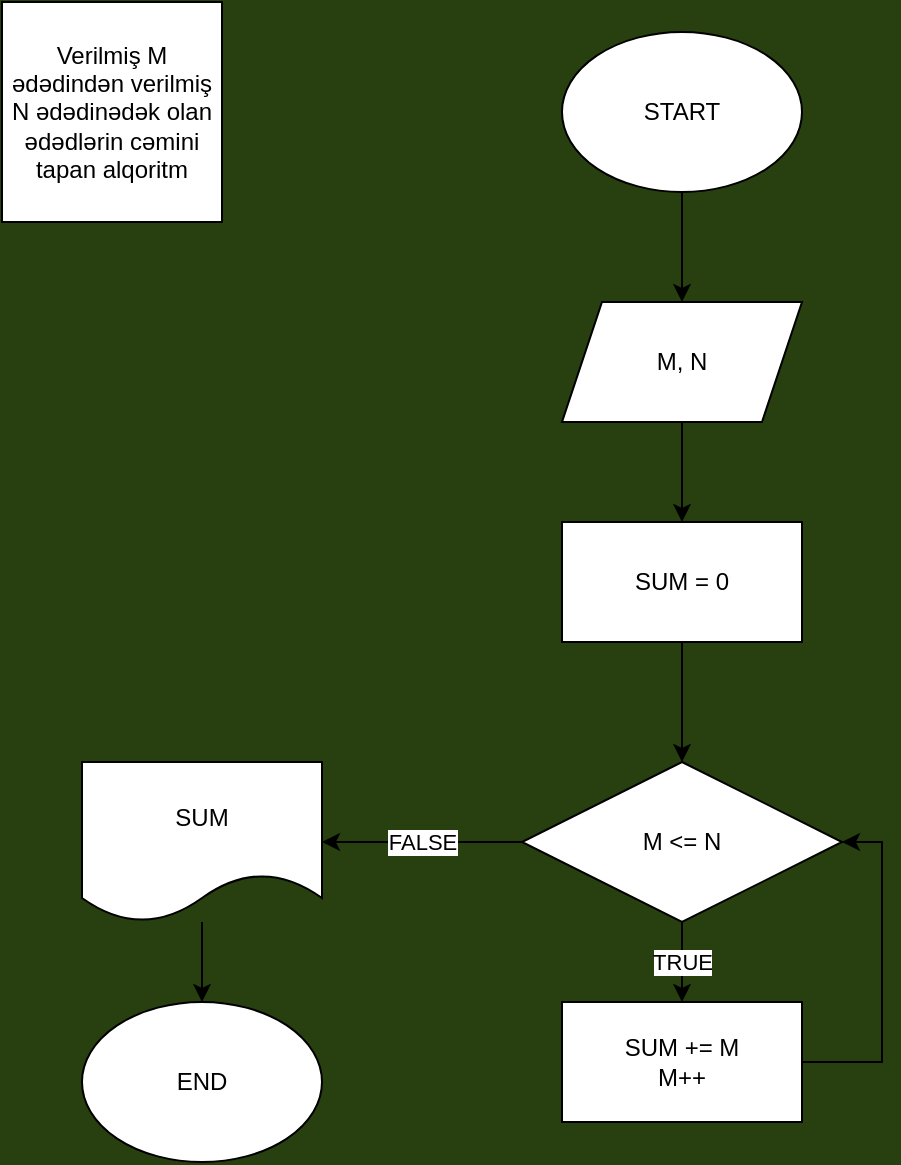 <mxfile version="22.1.2" type="device">
  <diagram name="Page-1" id="2CYfv3F3mXRHUTfYbSiP">
    <mxGraphModel dx="1036" dy="654" grid="1" gridSize="10" guides="1" tooltips="1" connect="1" arrows="1" fold="1" page="1" pageScale="1" pageWidth="850" pageHeight="1100" background="#28400F" math="0" shadow="0">
      <root>
        <mxCell id="0" />
        <mxCell id="1" parent="0" />
        <mxCell id="hQLZ_GexM7wEGeoBwCH--1" value="Verilmiş M ədədindən verilmiş N ədədinədək olan ədədlərin cəmini tapan alqoritm" style="whiteSpace=wrap;html=1;aspect=fixed;" vertex="1" parent="1">
          <mxGeometry x="80" y="40" width="110" height="110" as="geometry" />
        </mxCell>
        <mxCell id="hQLZ_GexM7wEGeoBwCH--4" value="" style="edgeStyle=orthogonalEdgeStyle;rounded=0;orthogonalLoop=1;jettySize=auto;html=1;" edge="1" parent="1" source="hQLZ_GexM7wEGeoBwCH--2" target="hQLZ_GexM7wEGeoBwCH--3">
          <mxGeometry relative="1" as="geometry" />
        </mxCell>
        <mxCell id="hQLZ_GexM7wEGeoBwCH--2" value="START" style="ellipse;whiteSpace=wrap;html=1;" vertex="1" parent="1">
          <mxGeometry x="360" y="55" width="120" height="80" as="geometry" />
        </mxCell>
        <mxCell id="hQLZ_GexM7wEGeoBwCH--6" value="" style="edgeStyle=orthogonalEdgeStyle;rounded=0;orthogonalLoop=1;jettySize=auto;html=1;" edge="1" parent="1" source="hQLZ_GexM7wEGeoBwCH--3" target="hQLZ_GexM7wEGeoBwCH--5">
          <mxGeometry relative="1" as="geometry" />
        </mxCell>
        <mxCell id="hQLZ_GexM7wEGeoBwCH--3" value="M, N" style="shape=parallelogram;perimeter=parallelogramPerimeter;whiteSpace=wrap;html=1;fixedSize=1;" vertex="1" parent="1">
          <mxGeometry x="360" y="190" width="120" height="60" as="geometry" />
        </mxCell>
        <mxCell id="hQLZ_GexM7wEGeoBwCH--8" value="" style="edgeStyle=orthogonalEdgeStyle;rounded=0;orthogonalLoop=1;jettySize=auto;html=1;" edge="1" parent="1" source="hQLZ_GexM7wEGeoBwCH--5" target="hQLZ_GexM7wEGeoBwCH--7">
          <mxGeometry relative="1" as="geometry" />
        </mxCell>
        <mxCell id="hQLZ_GexM7wEGeoBwCH--5" value="SUM = 0" style="whiteSpace=wrap;html=1;" vertex="1" parent="1">
          <mxGeometry x="360" y="300" width="120" height="60" as="geometry" />
        </mxCell>
        <mxCell id="hQLZ_GexM7wEGeoBwCH--10" value="TRUE" style="edgeStyle=orthogonalEdgeStyle;rounded=0;orthogonalLoop=1;jettySize=auto;html=1;" edge="1" parent="1" source="hQLZ_GexM7wEGeoBwCH--7" target="hQLZ_GexM7wEGeoBwCH--9">
          <mxGeometry relative="1" as="geometry" />
        </mxCell>
        <mxCell id="hQLZ_GexM7wEGeoBwCH--13" value="FALSE" style="edgeStyle=orthogonalEdgeStyle;rounded=0;orthogonalLoop=1;jettySize=auto;html=1;" edge="1" parent="1" source="hQLZ_GexM7wEGeoBwCH--7" target="hQLZ_GexM7wEGeoBwCH--12">
          <mxGeometry relative="1" as="geometry" />
        </mxCell>
        <mxCell id="hQLZ_GexM7wEGeoBwCH--7" value="M &amp;lt;= N" style="rhombus;whiteSpace=wrap;html=1;" vertex="1" parent="1">
          <mxGeometry x="340" y="420" width="160" height="80" as="geometry" />
        </mxCell>
        <mxCell id="hQLZ_GexM7wEGeoBwCH--11" style="edgeStyle=orthogonalEdgeStyle;rounded=0;orthogonalLoop=1;jettySize=auto;html=1;entryX=1;entryY=0.5;entryDx=0;entryDy=0;" edge="1" parent="1" source="hQLZ_GexM7wEGeoBwCH--9" target="hQLZ_GexM7wEGeoBwCH--7">
          <mxGeometry relative="1" as="geometry">
            <Array as="points">
              <mxPoint x="520" y="570" />
              <mxPoint x="520" y="460" />
            </Array>
          </mxGeometry>
        </mxCell>
        <mxCell id="hQLZ_GexM7wEGeoBwCH--9" value="SUM += M&lt;br&gt;M++" style="whiteSpace=wrap;html=1;" vertex="1" parent="1">
          <mxGeometry x="360" y="540" width="120" height="60" as="geometry" />
        </mxCell>
        <mxCell id="hQLZ_GexM7wEGeoBwCH--15" value="" style="edgeStyle=orthogonalEdgeStyle;rounded=0;orthogonalLoop=1;jettySize=auto;html=1;" edge="1" parent="1" source="hQLZ_GexM7wEGeoBwCH--12" target="hQLZ_GexM7wEGeoBwCH--14">
          <mxGeometry relative="1" as="geometry" />
        </mxCell>
        <mxCell id="hQLZ_GexM7wEGeoBwCH--12" value="SUM" style="shape=document;whiteSpace=wrap;html=1;boundedLbl=1;" vertex="1" parent="1">
          <mxGeometry x="120" y="420" width="120" height="80" as="geometry" />
        </mxCell>
        <mxCell id="hQLZ_GexM7wEGeoBwCH--14" value="END" style="ellipse;whiteSpace=wrap;html=1;" vertex="1" parent="1">
          <mxGeometry x="120" y="540" width="120" height="80" as="geometry" />
        </mxCell>
      </root>
    </mxGraphModel>
  </diagram>
</mxfile>
